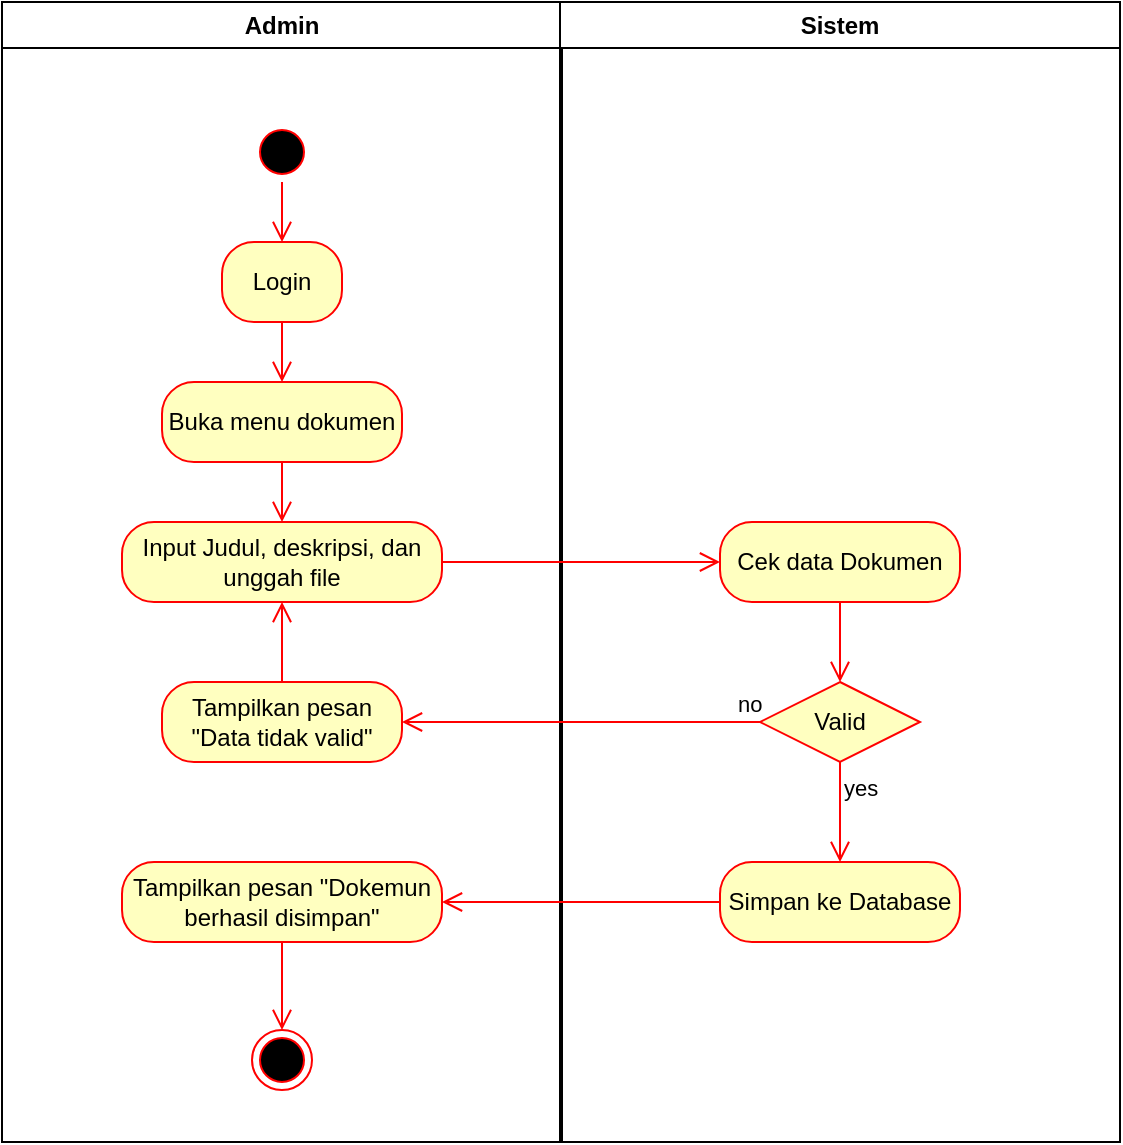 <mxfile version="27.0.9">
  <diagram name="Page-1" id="dyIjULI6adyLqzH3dSxX">
    <mxGraphModel dx="532" dy="434" grid="1" gridSize="10" guides="1" tooltips="1" connect="1" arrows="1" fold="1" page="1" pageScale="1" pageWidth="827" pageHeight="1169" math="0" shadow="0">
      <root>
        <mxCell id="0" />
        <mxCell id="1" parent="0" />
        <mxCell id="rymWSPww0w7nKZ8ZdkqG-50" value="Admin" style="swimlane;whiteSpace=wrap" vertex="1" parent="1">
          <mxGeometry x="134" y="40" width="280" height="570" as="geometry" />
        </mxCell>
        <mxCell id="rymWSPww0w7nKZ8ZdkqG-52" value="" style="ellipse;html=1;shape=startState;fillColor=#000000;strokeColor=#ff0000;" vertex="1" parent="rymWSPww0w7nKZ8ZdkqG-50">
          <mxGeometry x="125" y="60" width="30" height="30" as="geometry" />
        </mxCell>
        <mxCell id="rymWSPww0w7nKZ8ZdkqG-53" value="" style="html=1;verticalAlign=bottom;endArrow=open;endSize=8;strokeColor=#ff0000;rounded=0;entryX=0.5;entryY=0;entryDx=0;entryDy=0;" edge="1" parent="rymWSPww0w7nKZ8ZdkqG-50" source="rymWSPww0w7nKZ8ZdkqG-52" target="rymWSPww0w7nKZ8ZdkqG-54">
          <mxGeometry relative="1" as="geometry">
            <mxPoint x="140" y="150" as="targetPoint" />
          </mxGeometry>
        </mxCell>
        <mxCell id="rymWSPww0w7nKZ8ZdkqG-54" value="Login" style="rounded=1;whiteSpace=wrap;html=1;arcSize=40;fontColor=#000000;fillColor=#ffffc0;strokeColor=#ff0000;" vertex="1" parent="rymWSPww0w7nKZ8ZdkqG-50">
          <mxGeometry x="110" y="120" width="60" height="40" as="geometry" />
        </mxCell>
        <mxCell id="rymWSPww0w7nKZ8ZdkqG-67" value="Buka menu dokumen" style="rounded=1;whiteSpace=wrap;html=1;arcSize=40;fontColor=#000000;fillColor=#ffffc0;strokeColor=#ff0000;" vertex="1" parent="rymWSPww0w7nKZ8ZdkqG-50">
          <mxGeometry x="80" y="190" width="120" height="40" as="geometry" />
        </mxCell>
        <mxCell id="rymWSPww0w7nKZ8ZdkqG-68" value="" style="edgeStyle=orthogonalEdgeStyle;html=1;verticalAlign=bottom;endArrow=open;endSize=8;strokeColor=#ff0000;rounded=0;entryX=0.5;entryY=0;entryDx=0;entryDy=0;" edge="1" source="rymWSPww0w7nKZ8ZdkqG-67" parent="rymWSPww0w7nKZ8ZdkqG-50" target="rymWSPww0w7nKZ8ZdkqG-70">
          <mxGeometry relative="1" as="geometry">
            <mxPoint x="140" y="340" as="targetPoint" />
          </mxGeometry>
        </mxCell>
        <mxCell id="rymWSPww0w7nKZ8ZdkqG-55" value="" style="html=1;verticalAlign=bottom;endArrow=open;endSize=8;strokeColor=#ff0000;rounded=0;exitX=0.5;exitY=1;exitDx=0;exitDy=0;entryX=0.5;entryY=0;entryDx=0;entryDy=0;" edge="1" parent="rymWSPww0w7nKZ8ZdkqG-50" source="rymWSPww0w7nKZ8ZdkqG-54" target="rymWSPww0w7nKZ8ZdkqG-67">
          <mxGeometry relative="1" as="geometry">
            <mxPoint x="340" y="170" as="targetPoint" />
          </mxGeometry>
        </mxCell>
        <mxCell id="rymWSPww0w7nKZ8ZdkqG-70" value="Input Judul, deskripsi, dan unggah file" style="rounded=1;whiteSpace=wrap;html=1;arcSize=40;fontColor=#000000;fillColor=#ffffc0;strokeColor=#ff0000;" vertex="1" parent="rymWSPww0w7nKZ8ZdkqG-50">
          <mxGeometry x="60" y="260" width="160" height="40" as="geometry" />
        </mxCell>
        <mxCell id="rymWSPww0w7nKZ8ZdkqG-80" value="Tampilkan pesan &quot;Data tidak valid&quot;" style="rounded=1;whiteSpace=wrap;html=1;arcSize=40;fontColor=#000000;fillColor=#ffffc0;strokeColor=#ff0000;" vertex="1" parent="rymWSPww0w7nKZ8ZdkqG-50">
          <mxGeometry x="80" y="340" width="120" height="40" as="geometry" />
        </mxCell>
        <mxCell id="rymWSPww0w7nKZ8ZdkqG-81" value="" style="html=1;verticalAlign=bottom;endArrow=open;endSize=8;strokeColor=#ff0000;rounded=0;exitX=0.5;exitY=0;exitDx=0;exitDy=0;entryX=0.5;entryY=1;entryDx=0;entryDy=0;" edge="1" source="rymWSPww0w7nKZ8ZdkqG-80" parent="rymWSPww0w7nKZ8ZdkqG-50" target="rymWSPww0w7nKZ8ZdkqG-70">
          <mxGeometry relative="1" as="geometry">
            <mxPoint x="140" y="450" as="targetPoint" />
          </mxGeometry>
        </mxCell>
        <mxCell id="rymWSPww0w7nKZ8ZdkqG-82" value="Tampilkan pesan &quot;Dokemun berhasil disimpan&quot;" style="rounded=1;whiteSpace=wrap;html=1;arcSize=40;fontColor=#000000;fillColor=#ffffc0;strokeColor=#ff0000;" vertex="1" parent="rymWSPww0w7nKZ8ZdkqG-50">
          <mxGeometry x="60" y="430" width="160" height="40" as="geometry" />
        </mxCell>
        <mxCell id="rymWSPww0w7nKZ8ZdkqG-83" value="" style="html=1;verticalAlign=bottom;endArrow=open;endSize=8;strokeColor=#ff0000;rounded=0;entryX=0.5;entryY=0;entryDx=0;entryDy=0;" edge="1" source="rymWSPww0w7nKZ8ZdkqG-82" parent="rymWSPww0w7nKZ8ZdkqG-50" target="rymWSPww0w7nKZ8ZdkqG-84">
          <mxGeometry relative="1" as="geometry">
            <mxPoint x="140" y="530" as="targetPoint" />
          </mxGeometry>
        </mxCell>
        <mxCell id="rymWSPww0w7nKZ8ZdkqG-84" value="" style="ellipse;html=1;shape=endState;fillColor=#000000;strokeColor=#ff0000;" vertex="1" parent="rymWSPww0w7nKZ8ZdkqG-50">
          <mxGeometry x="125" y="514" width="30" height="30" as="geometry" />
        </mxCell>
        <mxCell id="rymWSPww0w7nKZ8ZdkqG-56" value="Sistem" style="swimlane;whiteSpace=wrap" vertex="1" parent="1">
          <mxGeometry x="413" y="40" width="280" height="570" as="geometry" />
        </mxCell>
        <mxCell id="rymWSPww0w7nKZ8ZdkqG-57" value="Cek data Dokumen" style="rounded=1;whiteSpace=wrap;html=1;arcSize=40;fontColor=#000000;fillColor=#ffffc0;strokeColor=#ff0000;" vertex="1" parent="rymWSPww0w7nKZ8ZdkqG-56">
          <mxGeometry x="80" y="260" width="120" height="40" as="geometry" />
        </mxCell>
        <mxCell id="rymWSPww0w7nKZ8ZdkqG-58" value="" style="edgeStyle=orthogonalEdgeStyle;html=1;verticalAlign=bottom;endArrow=open;endSize=8;strokeColor=#ff0000;rounded=0;entryX=0.5;entryY=0;entryDx=0;entryDy=0;" edge="1" parent="rymWSPww0w7nKZ8ZdkqG-56" source="rymWSPww0w7nKZ8ZdkqG-57" target="rymWSPww0w7nKZ8ZdkqG-75">
          <mxGeometry relative="1" as="geometry">
            <mxPoint x="140" y="370" as="targetPoint" />
          </mxGeometry>
        </mxCell>
        <mxCell id="rymWSPww0w7nKZ8ZdkqG-75" value="Valid" style="rhombus;whiteSpace=wrap;html=1;fontColor=#000000;fillColor=#ffffc0;strokeColor=#ff0000;" vertex="1" parent="rymWSPww0w7nKZ8ZdkqG-56">
          <mxGeometry x="100" y="340" width="80" height="40" as="geometry" />
        </mxCell>
        <mxCell id="rymWSPww0w7nKZ8ZdkqG-77" value="yes" style="edgeStyle=orthogonalEdgeStyle;html=1;align=left;verticalAlign=top;endArrow=open;endSize=8;strokeColor=#ff0000;rounded=0;entryX=0.5;entryY=0;entryDx=0;entryDy=0;" edge="1" source="rymWSPww0w7nKZ8ZdkqG-75" parent="rymWSPww0w7nKZ8ZdkqG-56" target="rymWSPww0w7nKZ8ZdkqG-78">
          <mxGeometry x="-1" relative="1" as="geometry">
            <mxPoint x="140" y="430" as="targetPoint" />
          </mxGeometry>
        </mxCell>
        <mxCell id="rymWSPww0w7nKZ8ZdkqG-78" value="Simpan ke Database" style="rounded=1;whiteSpace=wrap;html=1;arcSize=40;fontColor=#000000;fillColor=#ffffc0;strokeColor=#ff0000;" vertex="1" parent="rymWSPww0w7nKZ8ZdkqG-56">
          <mxGeometry x="80" y="430" width="120" height="40" as="geometry" />
        </mxCell>
        <mxCell id="rymWSPww0w7nKZ8ZdkqG-71" value="" style="html=1;verticalAlign=bottom;endArrow=open;endSize=8;strokeColor=#ff0000;rounded=0;entryX=0;entryY=0.5;entryDx=0;entryDy=0;" edge="1" source="rymWSPww0w7nKZ8ZdkqG-70" parent="1" target="rymWSPww0w7nKZ8ZdkqG-57">
          <mxGeometry relative="1" as="geometry">
            <mxPoint x="270" y="500" as="targetPoint" />
          </mxGeometry>
        </mxCell>
        <mxCell id="rymWSPww0w7nKZ8ZdkqG-76" value="no" style="edgeStyle=orthogonalEdgeStyle;html=1;align=left;verticalAlign=bottom;endArrow=open;endSize=8;strokeColor=#ff0000;rounded=0;exitX=0;exitY=0.5;exitDx=0;exitDy=0;entryX=1;entryY=0.5;entryDx=0;entryDy=0;" edge="1" source="rymWSPww0w7nKZ8ZdkqG-75" parent="1" target="rymWSPww0w7nKZ8ZdkqG-80">
          <mxGeometry x="-0.855" relative="1" as="geometry">
            <mxPoint x="330" y="410" as="targetPoint" />
            <mxPoint as="offset" />
          </mxGeometry>
        </mxCell>
        <mxCell id="rymWSPww0w7nKZ8ZdkqG-79" value="" style="edgeStyle=orthogonalEdgeStyle;html=1;verticalAlign=bottom;endArrow=open;endSize=8;strokeColor=#ff0000;rounded=0;entryX=1;entryY=0.5;entryDx=0;entryDy=0;" edge="1" source="rymWSPww0w7nKZ8ZdkqG-78" parent="1" target="rymWSPww0w7nKZ8ZdkqG-82">
          <mxGeometry relative="1" as="geometry">
            <mxPoint x="553" y="570" as="targetPoint" />
          </mxGeometry>
        </mxCell>
      </root>
    </mxGraphModel>
  </diagram>
</mxfile>
